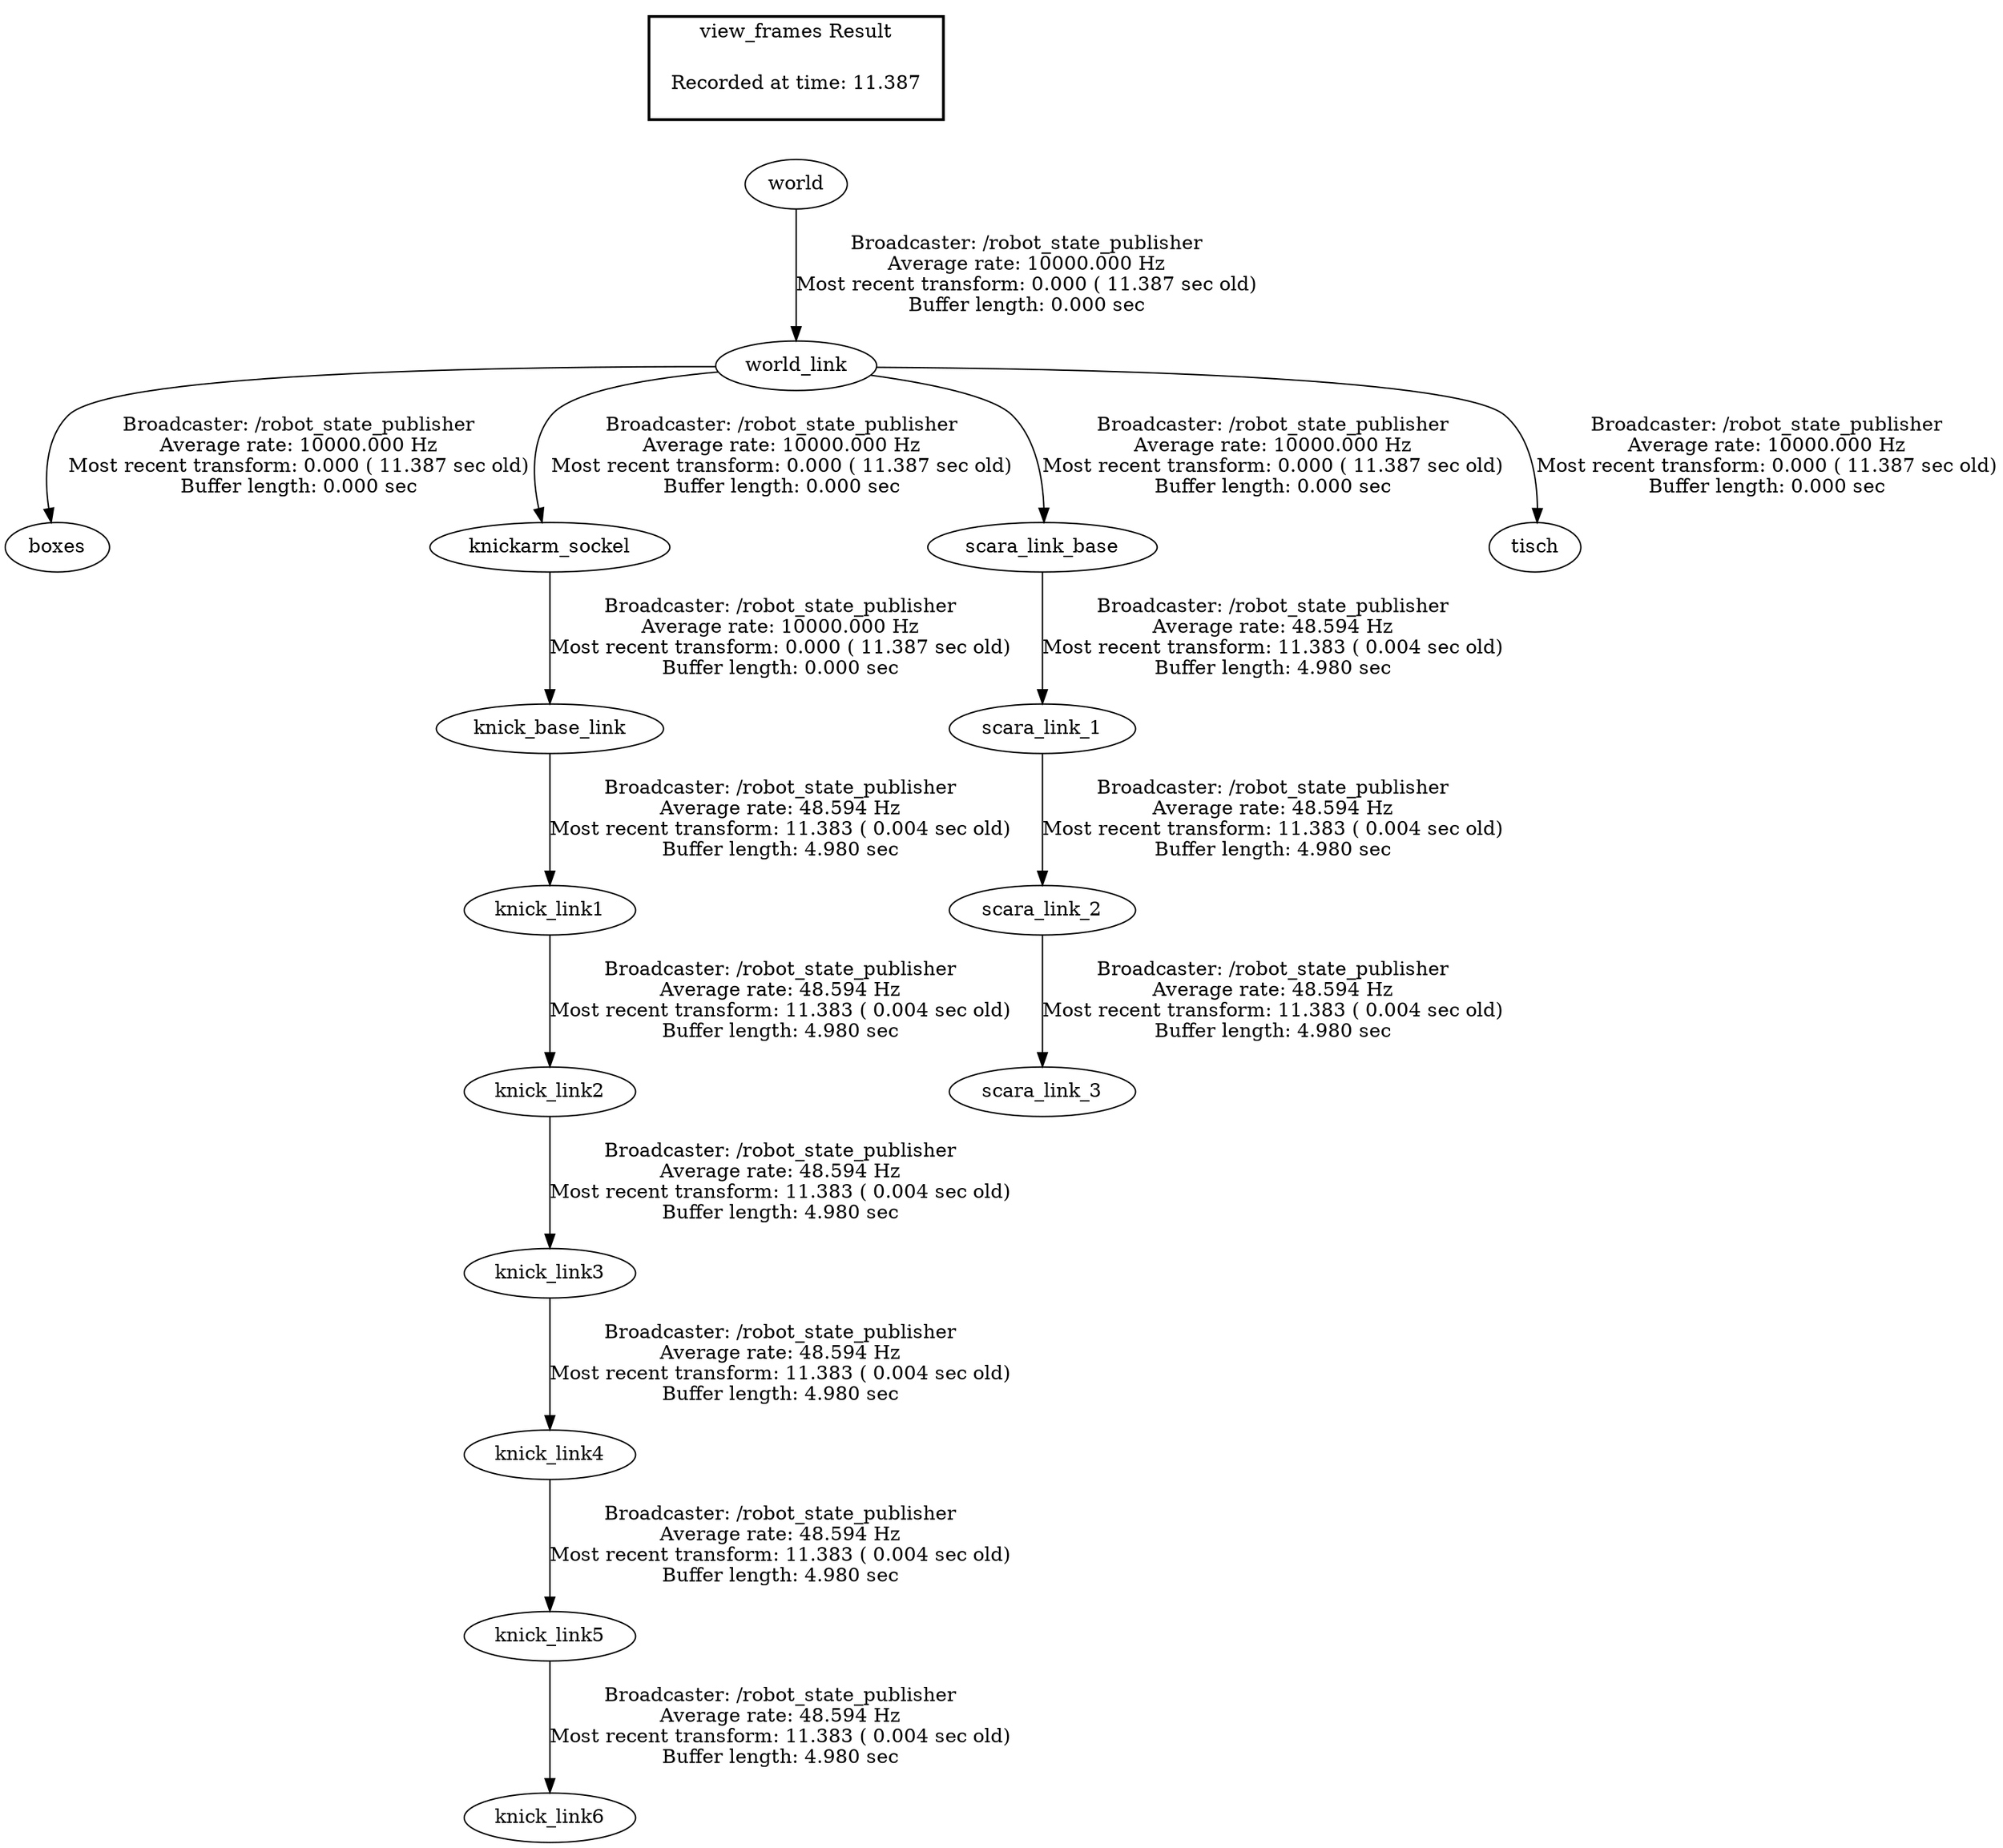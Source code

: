 digraph G {
"world_link" -> "boxes"[label="Broadcaster: /robot_state_publisher\nAverage rate: 10000.000 Hz\nMost recent transform: 0.000 ( 11.387 sec old)\nBuffer length: 0.000 sec\n"];
"world" -> "world_link"[label="Broadcaster: /robot_state_publisher\nAverage rate: 10000.000 Hz\nMost recent transform: 0.000 ( 11.387 sec old)\nBuffer length: 0.000 sec\n"];
"knickarm_sockel" -> "knick_base_link"[label="Broadcaster: /robot_state_publisher\nAverage rate: 10000.000 Hz\nMost recent transform: 0.000 ( 11.387 sec old)\nBuffer length: 0.000 sec\n"];
"world_link" -> "knickarm_sockel"[label="Broadcaster: /robot_state_publisher\nAverage rate: 10000.000 Hz\nMost recent transform: 0.000 ( 11.387 sec old)\nBuffer length: 0.000 sec\n"];
"world_link" -> "scara_link_base"[label="Broadcaster: /robot_state_publisher\nAverage rate: 10000.000 Hz\nMost recent transform: 0.000 ( 11.387 sec old)\nBuffer length: 0.000 sec\n"];
"world_link" -> "tisch"[label="Broadcaster: /robot_state_publisher\nAverage rate: 10000.000 Hz\nMost recent transform: 0.000 ( 11.387 sec old)\nBuffer length: 0.000 sec\n"];
"knick_base_link" -> "knick_link1"[label="Broadcaster: /robot_state_publisher\nAverage rate: 48.594 Hz\nMost recent transform: 11.383 ( 0.004 sec old)\nBuffer length: 4.980 sec\n"];
"knick_link1" -> "knick_link2"[label="Broadcaster: /robot_state_publisher\nAverage rate: 48.594 Hz\nMost recent transform: 11.383 ( 0.004 sec old)\nBuffer length: 4.980 sec\n"];
"knick_link2" -> "knick_link3"[label="Broadcaster: /robot_state_publisher\nAverage rate: 48.594 Hz\nMost recent transform: 11.383 ( 0.004 sec old)\nBuffer length: 4.980 sec\n"];
"knick_link3" -> "knick_link4"[label="Broadcaster: /robot_state_publisher\nAverage rate: 48.594 Hz\nMost recent transform: 11.383 ( 0.004 sec old)\nBuffer length: 4.980 sec\n"];
"knick_link4" -> "knick_link5"[label="Broadcaster: /robot_state_publisher\nAverage rate: 48.594 Hz\nMost recent transform: 11.383 ( 0.004 sec old)\nBuffer length: 4.980 sec\n"];
"knick_link5" -> "knick_link6"[label="Broadcaster: /robot_state_publisher\nAverage rate: 48.594 Hz\nMost recent transform: 11.383 ( 0.004 sec old)\nBuffer length: 4.980 sec\n"];
"scara_link_base" -> "scara_link_1"[label="Broadcaster: /robot_state_publisher\nAverage rate: 48.594 Hz\nMost recent transform: 11.383 ( 0.004 sec old)\nBuffer length: 4.980 sec\n"];
"scara_link_1" -> "scara_link_2"[label="Broadcaster: /robot_state_publisher\nAverage rate: 48.594 Hz\nMost recent transform: 11.383 ( 0.004 sec old)\nBuffer length: 4.980 sec\n"];
"scara_link_2" -> "scara_link_3"[label="Broadcaster: /robot_state_publisher\nAverage rate: 48.594 Hz\nMost recent transform: 11.383 ( 0.004 sec old)\nBuffer length: 4.980 sec\n"];
edge [style=invis];
 subgraph cluster_legend { style=bold; color=black; label ="view_frames Result";
"Recorded at time: 11.387"[ shape=plaintext ] ;
 }->"world";
}